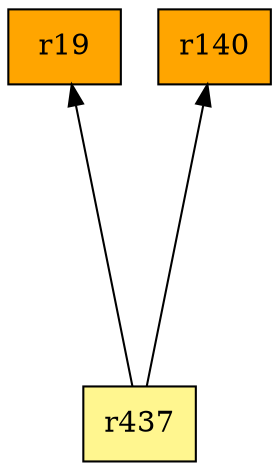 digraph G {
rankdir=BT;ranksep="2.0";
"r19" [shape=record,fillcolor=orange,style=filled,label="{r19}"];
"r437" [shape=record,fillcolor=khaki1,style=filled,label="{r437}"];
"r140" [shape=record,fillcolor=orange,style=filled,label="{r140}"];
"r437" -> "r19"
"r437" -> "r140"
}